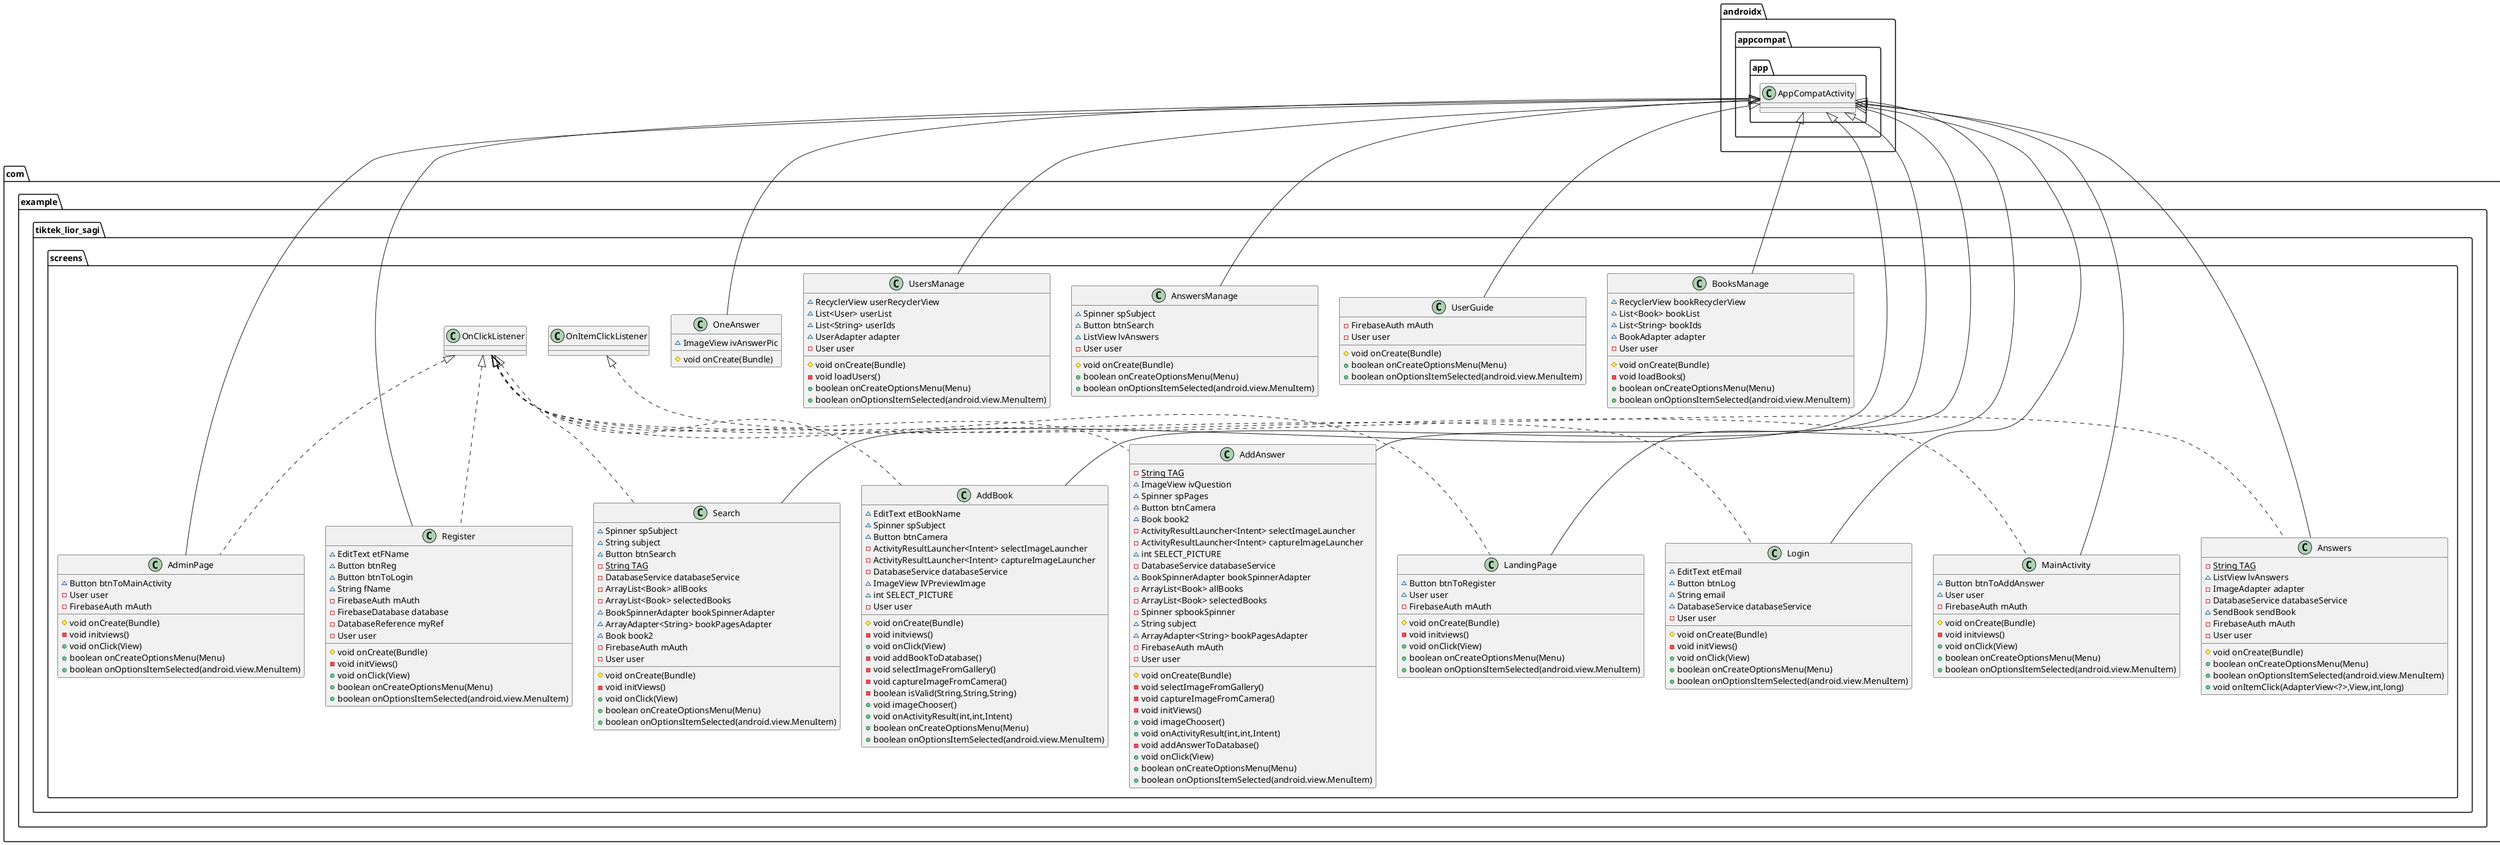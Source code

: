 @startuml
class com.example.tiktek_lior_sagi.screens.AdminPage {
~ Button btnToMainActivity
- User user
- FirebaseAuth mAuth
# void onCreate(Bundle)
- void initviews()
+ void onClick(View)
+ boolean onCreateOptionsMenu(Menu)
+ boolean onOptionsItemSelected(android.view.MenuItem)
}


class com.example.tiktek_lior_sagi.screens.Register {
~ EditText etFName
~ Button btnReg
~ Button btnToLogin
~ String fName
- FirebaseAuth mAuth
- FirebaseDatabase database
- DatabaseReference myRef
- User user
# void onCreate(Bundle)
- void initViews()
+ void onClick(View)
+ boolean onCreateOptionsMenu(Menu)
+ boolean onOptionsItemSelected(android.view.MenuItem)
}


class com.example.tiktek_lior_sagi.screens.OneAnswer {
~ ImageView ivAnswerPic
# void onCreate(Bundle)
}


class com.example.tiktek_lior_sagi.screens.Search {
~ Spinner spSubject
~ String subject
~ Button btnSearch
- {static} String TAG
- DatabaseService databaseService
- ArrayList<Book> allBooks
- ArrayList<Book> selectedBooks
~ BookSpinnerAdapter bookSpinnerAdapter
~ ArrayAdapter<String> bookPagesAdapter
~ Book book2
- FirebaseAuth mAuth
- User user
# void onCreate(Bundle)
- void initViews()
+ void onClick(View)
+ boolean onCreateOptionsMenu(Menu)
+ boolean onOptionsItemSelected(android.view.MenuItem)
}


class com.example.tiktek_lior_sagi.screens.AddBook {
~ EditText etBookName
~ Spinner spSubject
~ Button btnCamera
- ActivityResultLauncher<Intent> selectImageLauncher
- ActivityResultLauncher<Intent> captureImageLauncher
- DatabaseService databaseService
~ ImageView IVPreviewImage
~ int SELECT_PICTURE
- User user
# void onCreate(Bundle)
- void initviews()
+ void onClick(View)
- void addBookToDatabase()
- void selectImageFromGallery()
- void captureImageFromCamera()
- boolean isValid(String,String,String)
+ void imageChooser()
+ void onActivityResult(int,int,Intent)
+ boolean onCreateOptionsMenu(Menu)
+ boolean onOptionsItemSelected(android.view.MenuItem)
}


class com.example.tiktek_lior_sagi.screens.AddAnswer {
- {static} String TAG
~ ImageView ivQuestion
~ Spinner spPages
~ Button btnCamera
~ Book book2
- ActivityResultLauncher<Intent> selectImageLauncher
- ActivityResultLauncher<Intent> captureImageLauncher
~ int SELECT_PICTURE
- DatabaseService databaseService
~ BookSpinnerAdapter bookSpinnerAdapter
- ArrayList<Book> allBooks
- ArrayList<Book> selectedBooks
- Spinner spbookSpinner
~ String subject
~ ArrayAdapter<String> bookPagesAdapter
- FirebaseAuth mAuth
- User user
# void onCreate(Bundle)
- void selectImageFromGallery()
- void captureImageFromCamera()
- void initViews()
+ void imageChooser()
+ void onActivityResult(int,int,Intent)
- void addAnswerToDatabase()
+ void onClick(View)
+ boolean onCreateOptionsMenu(Menu)
+ boolean onOptionsItemSelected(android.view.MenuItem)
}


class com.example.tiktek_lior_sagi.screens.BooksManage {
~ RecyclerView bookRecyclerView
~ List<Book> bookList
~ List<String> bookIds
~ BookAdapter adapter
- User user
# void onCreate(Bundle)
- void loadBooks()
+ boolean onCreateOptionsMenu(Menu)
+ boolean onOptionsItemSelected(android.view.MenuItem)
}


class com.example.tiktek_lior_sagi.screens.LandingPage {
~ Button btnToRegister
~ User user
- FirebaseAuth mAuth
# void onCreate(Bundle)
- void initviews()
+ void onClick(View)
+ boolean onCreateOptionsMenu(Menu)
+ boolean onOptionsItemSelected(android.view.MenuItem)
}


class com.example.tiktek_lior_sagi.screens.Answers {
- {static} String TAG
~ ListView lvAnswers
- ImageAdapter adapter
- DatabaseService databaseService
~ SendBook sendBook
- FirebaseAuth mAuth
- User user
# void onCreate(Bundle)
+ boolean onCreateOptionsMenu(Menu)
+ boolean onOptionsItemSelected(android.view.MenuItem)
+ void onItemClick(AdapterView<?>,View,int,long)
}


class com.example.tiktek_lior_sagi.screens.Login {
~ EditText etEmail
~ Button btnLog
~ String email
~ DatabaseService databaseService
- User user
# void onCreate(Bundle)
- void initViews()
+ void onClick(View)
+ boolean onCreateOptionsMenu(Menu)
+ boolean onOptionsItemSelected(android.view.MenuItem)
}


class com.example.tiktek_lior_sagi.screens.MainActivity {
~ Button btnToAddAnswer
~ User user
- FirebaseAuth mAuth
# void onCreate(Bundle)
- void initviews()
+ void onClick(View)
+ boolean onCreateOptionsMenu(Menu)
+ boolean onOptionsItemSelected(android.view.MenuItem)
}


class com.example.tiktek_lior_sagi.screens.UserGuide {
- FirebaseAuth mAuth
- User user
# void onCreate(Bundle)
+ boolean onCreateOptionsMenu(Menu)
+ boolean onOptionsItemSelected(android.view.MenuItem)
}


class com.example.tiktek_lior_sagi.screens.AnswersManage {
~ Spinner spSubject
~ Button btnSearch
~ ListView lvAnswers
- User user
# void onCreate(Bundle)
+ boolean onCreateOptionsMenu(Menu)
+ boolean onOptionsItemSelected(android.view.MenuItem)
}


class com.example.tiktek_lior_sagi.screens.UsersManage {
~ RecyclerView userRecyclerView
~ List<User> userList
~ List<String> userIds
~ UserAdapter adapter
- User user
# void onCreate(Bundle)
- void loadUsers()
+ boolean onCreateOptionsMenu(Menu)
+ boolean onOptionsItemSelected(android.view.MenuItem)
}




com.example.tiktek_lior_sagi.screens.OnClickListener <|.. com.example.tiktek_lior_sagi.screens.AdminPage
androidx.appcompat.app.AppCompatActivity <|-- com.example.tiktek_lior_sagi.screens.AdminPage
com.example.tiktek_lior_sagi.screens.OnClickListener <|.. com.example.tiktek_lior_sagi.screens.Register
androidx.appcompat.app.AppCompatActivity <|-- com.example.tiktek_lior_sagi.screens.Register
androidx.appcompat.app.AppCompatActivity <|-- com.example.tiktek_lior_sagi.screens.OneAnswer
com.example.tiktek_lior_sagi.screens.OnClickListener <|.. com.example.tiktek_lior_sagi.screens.Search
androidx.appcompat.app.AppCompatActivity <|-- com.example.tiktek_lior_sagi.screens.Search
com.example.tiktek_lior_sagi.screens.OnClickListener <|.. com.example.tiktek_lior_sagi.screens.AddBook
androidx.appcompat.app.AppCompatActivity <|-- com.example.tiktek_lior_sagi.screens.AddBook
com.example.tiktek_lior_sagi.screens.OnClickListener <|.. com.example.tiktek_lior_sagi.screens.AddAnswer
androidx.appcompat.app.AppCompatActivity <|-- com.example.tiktek_lior_sagi.screens.AddAnswer
androidx.appcompat.app.AppCompatActivity <|-- com.example.tiktek_lior_sagi.screens.BooksManage
com.example.tiktek_lior_sagi.screens.OnClickListener <|.. com.example.tiktek_lior_sagi.screens.LandingPage
androidx.appcompat.app.AppCompatActivity <|-- com.example.tiktek_lior_sagi.screens.LandingPage
com.example.tiktek_lior_sagi.screens.OnItemClickListener <|.. com.example.tiktek_lior_sagi.screens.Answers
androidx.appcompat.app.AppCompatActivity <|-- com.example.tiktek_lior_sagi.screens.Answers
com.example.tiktek_lior_sagi.screens.OnClickListener <|.. com.example.tiktek_lior_sagi.screens.Login
androidx.appcompat.app.AppCompatActivity <|-- com.example.tiktek_lior_sagi.screens.Login
com.example.tiktek_lior_sagi.screens.OnClickListener <|.. com.example.tiktek_lior_sagi.screens.MainActivity
androidx.appcompat.app.AppCompatActivity <|-- com.example.tiktek_lior_sagi.screens.MainActivity
androidx.appcompat.app.AppCompatActivity <|-- com.example.tiktek_lior_sagi.screens.UserGuide
androidx.appcompat.app.AppCompatActivity <|-- com.example.tiktek_lior_sagi.screens.AnswersManage
androidx.appcompat.app.AppCompatActivity <|-- com.example.tiktek_lior_sagi.screens.UsersManage
@enduml